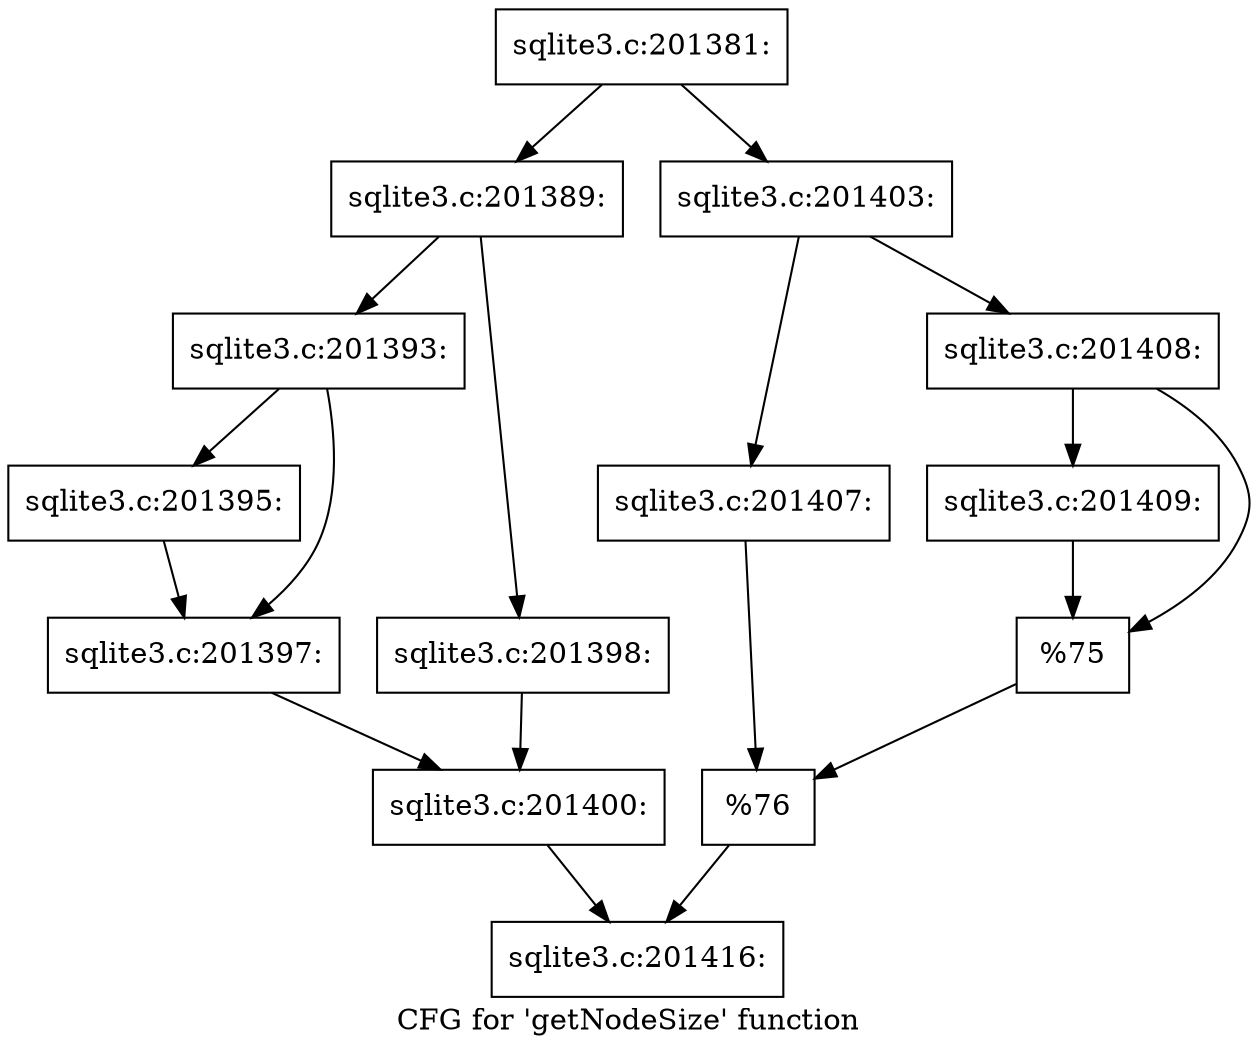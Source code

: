 digraph "CFG for 'getNodeSize' function" {
	label="CFG for 'getNodeSize' function";

	Node0x55c0fb480090 [shape=record,label="{sqlite3.c:201381:}"];
	Node0x55c0fb480090 -> Node0x55c0f8864810;
	Node0x55c0fb480090 -> Node0x55c0f88648b0;
	Node0x55c0f8864810 [shape=record,label="{sqlite3.c:201389:}"];
	Node0x55c0f8864810 -> Node0x55c0f6e963d0;
	Node0x55c0f8864810 -> Node0x55c0f8865c90;
	Node0x55c0f6e963d0 [shape=record,label="{sqlite3.c:201393:}"];
	Node0x55c0f6e963d0 -> Node0x55c0f88662c0;
	Node0x55c0f6e963d0 -> Node0x55c0f8866310;
	Node0x55c0f88662c0 [shape=record,label="{sqlite3.c:201395:}"];
	Node0x55c0f88662c0 -> Node0x55c0f8866310;
	Node0x55c0f8866310 [shape=record,label="{sqlite3.c:201397:}"];
	Node0x55c0f8866310 -> Node0x55c0f8865990;
	Node0x55c0f8865c90 [shape=record,label="{sqlite3.c:201398:}"];
	Node0x55c0f8865c90 -> Node0x55c0f8865990;
	Node0x55c0f8865990 [shape=record,label="{sqlite3.c:201400:}"];
	Node0x55c0f8865990 -> Node0x55c0f8864860;
	Node0x55c0f88648b0 [shape=record,label="{sqlite3.c:201403:}"];
	Node0x55c0f88648b0 -> Node0x55c0f8868520;
	Node0x55c0f88648b0 -> Node0x55c0f88685c0;
	Node0x55c0f8868520 [shape=record,label="{sqlite3.c:201407:}"];
	Node0x55c0f8868520 -> Node0x55c0f8868570;
	Node0x55c0f88685c0 [shape=record,label="{sqlite3.c:201408:}"];
	Node0x55c0f88685c0 -> Node0x55c0f8868e50;
	Node0x55c0f88685c0 -> Node0x55c0f8868ea0;
	Node0x55c0f8868e50 [shape=record,label="{sqlite3.c:201409:}"];
	Node0x55c0f8868e50 -> Node0x55c0f8868ea0;
	Node0x55c0f8868ea0 [shape=record,label="{%75}"];
	Node0x55c0f8868ea0 -> Node0x55c0f8868570;
	Node0x55c0f8868570 [shape=record,label="{%76}"];
	Node0x55c0f8868570 -> Node0x55c0f8864860;
	Node0x55c0f8864860 [shape=record,label="{sqlite3.c:201416:}"];
}
